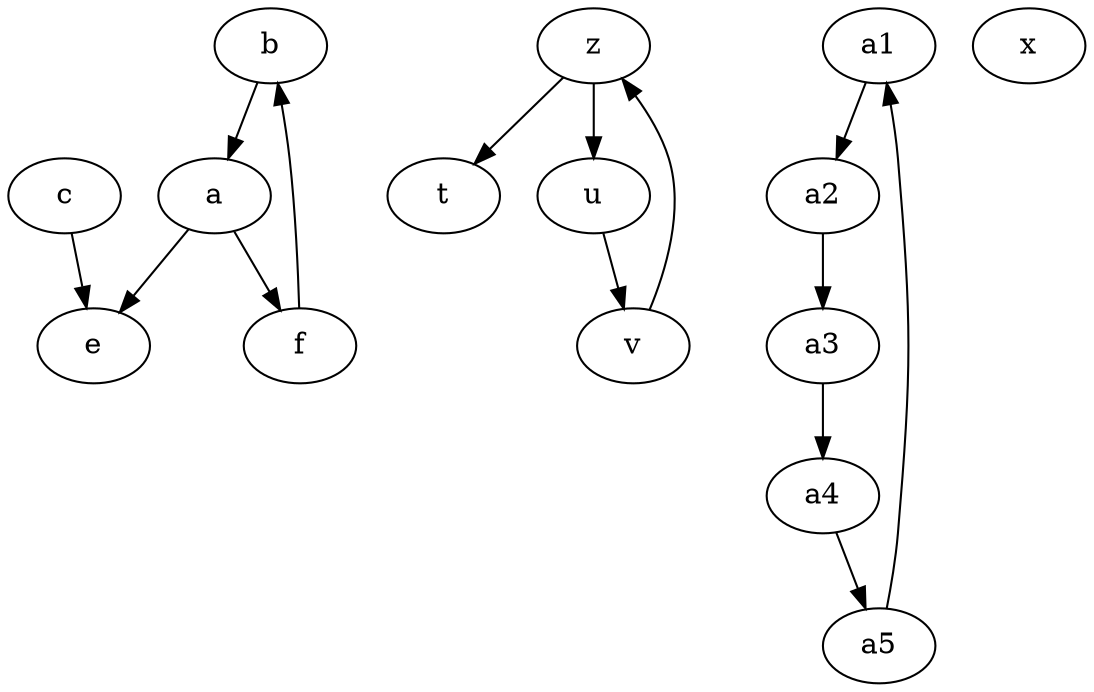 digraph G1 {
b-> a;
c -> e;
a -> e;
a -> f;
f -> b;
z->t;
z->u;
u->v;
v->z;
a1->a2;
a2->a3;
a3->a4;
a4->a5;
a5->a1;
x;
}
